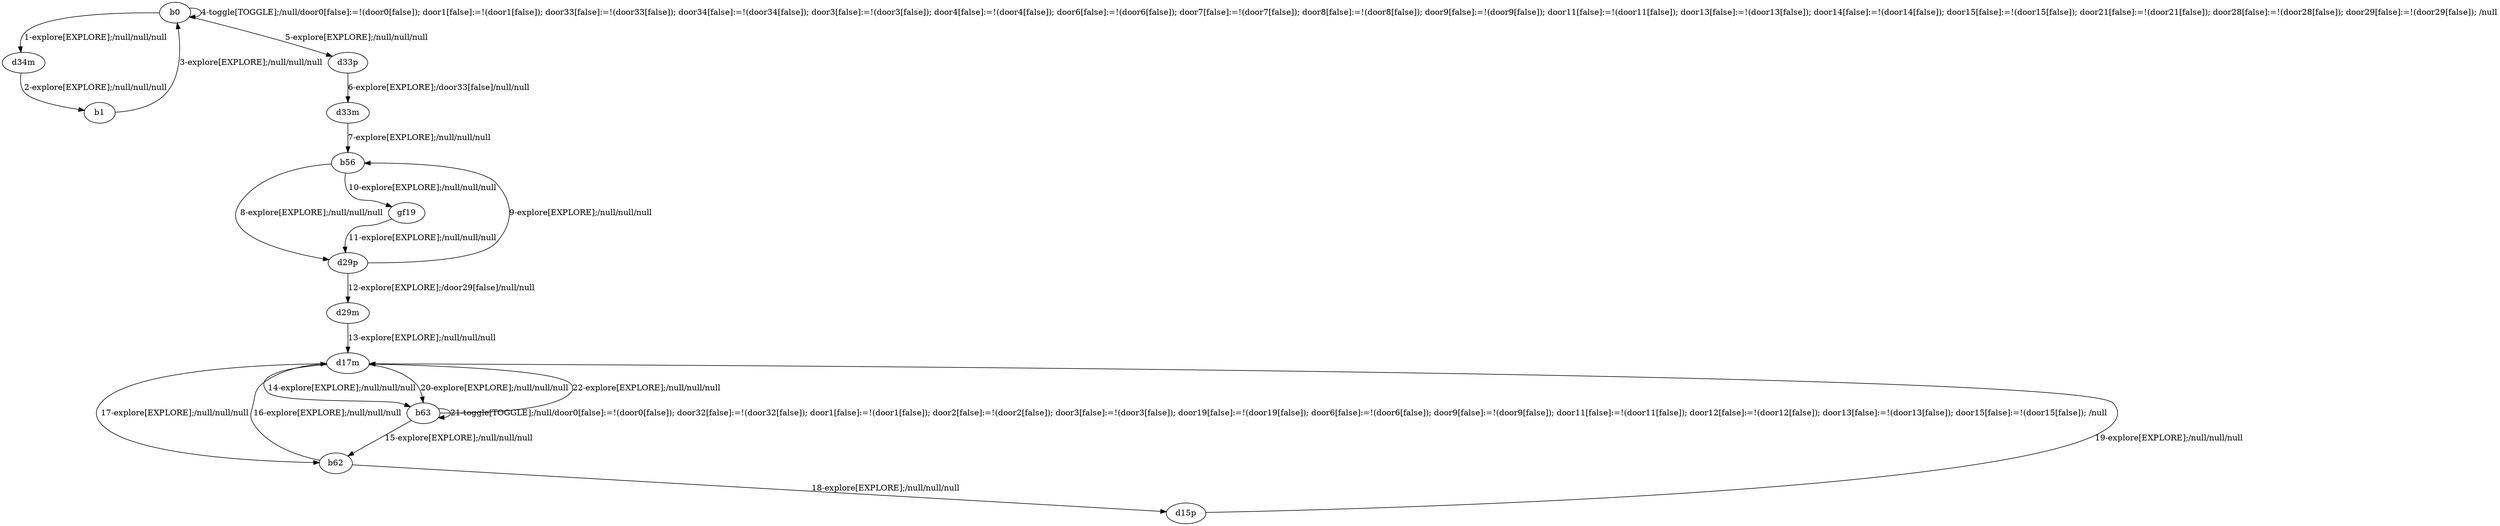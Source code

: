 # Total number of goals covered by this test: 2
# b63 --> b62
# b62 --> d15p

digraph g {
"b0" -> "d34m" [label = "1-explore[EXPLORE];/null/null/null"];
"d34m" -> "b1" [label = "2-explore[EXPLORE];/null/null/null"];
"b1" -> "b0" [label = "3-explore[EXPLORE];/null/null/null"];
"b0" -> "b0" [label = "4-toggle[TOGGLE];/null/door0[false]:=!(door0[false]); door1[false]:=!(door1[false]); door33[false]:=!(door33[false]); door34[false]:=!(door34[false]); door3[false]:=!(door3[false]); door4[false]:=!(door4[false]); door6[false]:=!(door6[false]); door7[false]:=!(door7[false]); door8[false]:=!(door8[false]); door9[false]:=!(door9[false]); door11[false]:=!(door11[false]); door13[false]:=!(door13[false]); door14[false]:=!(door14[false]); door15[false]:=!(door15[false]); door21[false]:=!(door21[false]); door28[false]:=!(door28[false]); door29[false]:=!(door29[false]); /null"];
"b0" -> "d33p" [label = "5-explore[EXPLORE];/null/null/null"];
"d33p" -> "d33m" [label = "6-explore[EXPLORE];/door33[false]/null/null"];
"d33m" -> "b56" [label = "7-explore[EXPLORE];/null/null/null"];
"b56" -> "d29p" [label = "8-explore[EXPLORE];/null/null/null"];
"d29p" -> "b56" [label = "9-explore[EXPLORE];/null/null/null"];
"b56" -> "gf19" [label = "10-explore[EXPLORE];/null/null/null"];
"gf19" -> "d29p" [label = "11-explore[EXPLORE];/null/null/null"];
"d29p" -> "d29m" [label = "12-explore[EXPLORE];/door29[false]/null/null"];
"d29m" -> "d17m" [label = "13-explore[EXPLORE];/null/null/null"];
"d17m" -> "b63" [label = "14-explore[EXPLORE];/null/null/null"];
"b63" -> "b62" [label = "15-explore[EXPLORE];/null/null/null"];
"b62" -> "d17m" [label = "16-explore[EXPLORE];/null/null/null"];
"d17m" -> "b62" [label = "17-explore[EXPLORE];/null/null/null"];
"b62" -> "d15p" [label = "18-explore[EXPLORE];/null/null/null"];
"d15p" -> "d17m" [label = "19-explore[EXPLORE];/null/null/null"];
"d17m" -> "b63" [label = "20-explore[EXPLORE];/null/null/null"];
"b63" -> "b63" [label = "21-toggle[TOGGLE];/null/door0[false]:=!(door0[false]); door32[false]:=!(door32[false]); door1[false]:=!(door1[false]); door2[false]:=!(door2[false]); door3[false]:=!(door3[false]); door19[false]:=!(door19[false]); door6[false]:=!(door6[false]); door9[false]:=!(door9[false]); door11[false]:=!(door11[false]); door12[false]:=!(door12[false]); door13[false]:=!(door13[false]); door15[false]:=!(door15[false]); /null"];
"b63" -> "d17m" [label = "22-explore[EXPLORE];/null/null/null"];
}